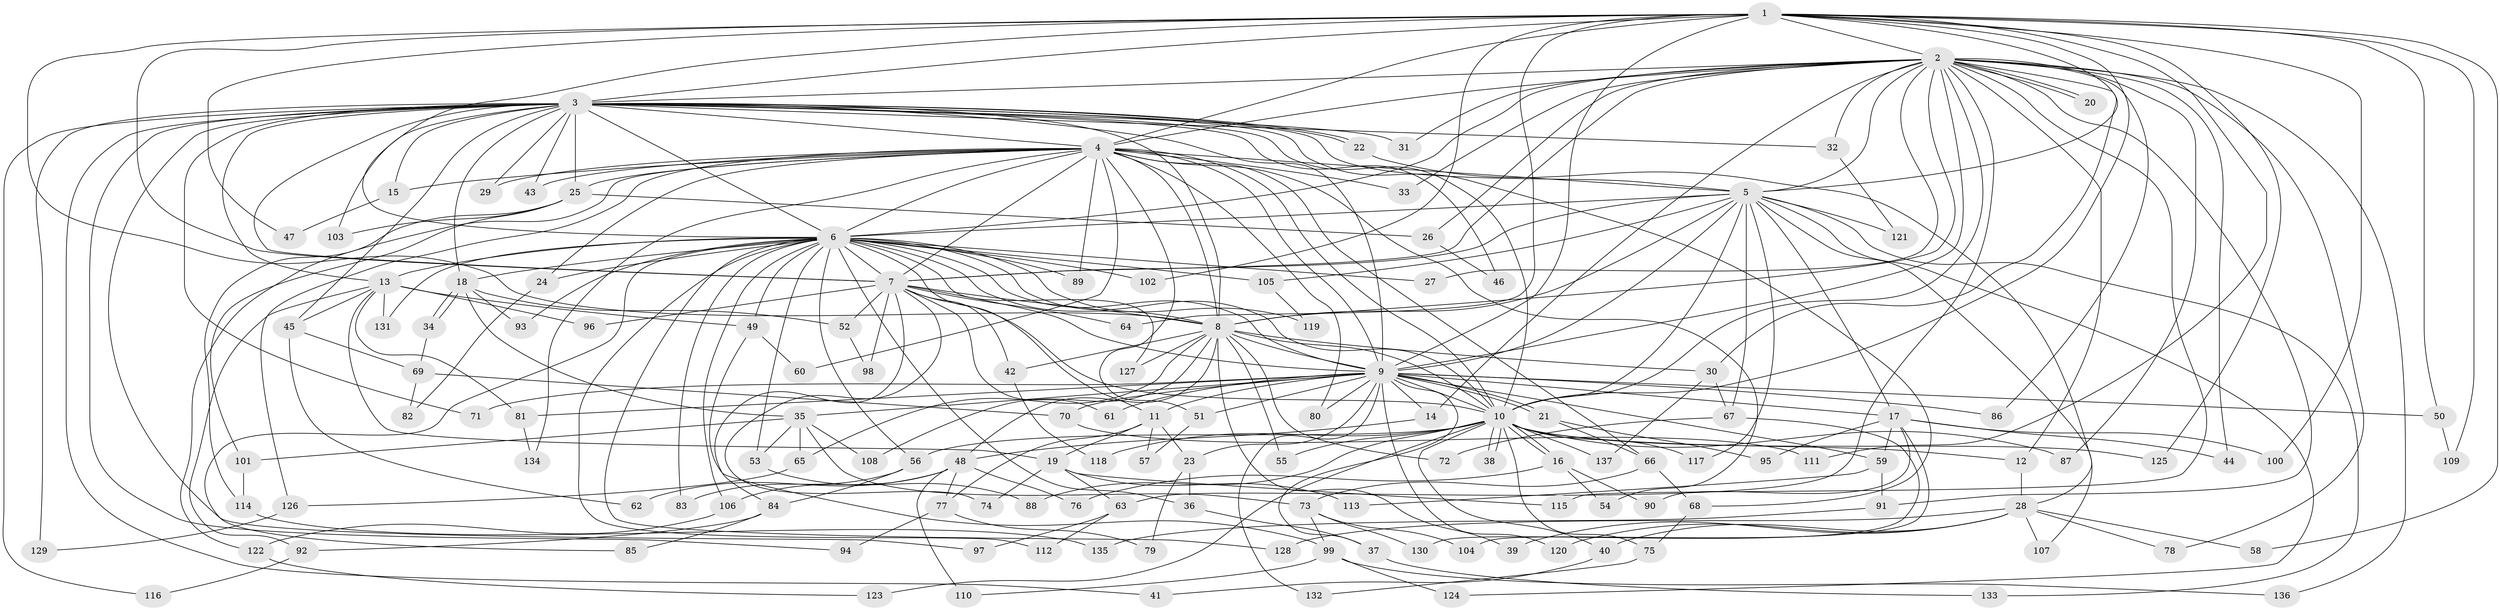 // Generated by graph-tools (version 1.1) at 2025/14/03/09/25 04:14:01]
// undirected, 137 vertices, 299 edges
graph export_dot {
graph [start="1"]
  node [color=gray90,style=filled];
  1;
  2;
  3;
  4;
  5;
  6;
  7;
  8;
  9;
  10;
  11;
  12;
  13;
  14;
  15;
  16;
  17;
  18;
  19;
  20;
  21;
  22;
  23;
  24;
  25;
  26;
  27;
  28;
  29;
  30;
  31;
  32;
  33;
  34;
  35;
  36;
  37;
  38;
  39;
  40;
  41;
  42;
  43;
  44;
  45;
  46;
  47;
  48;
  49;
  50;
  51;
  52;
  53;
  54;
  55;
  56;
  57;
  58;
  59;
  60;
  61;
  62;
  63;
  64;
  65;
  66;
  67;
  68;
  69;
  70;
  71;
  72;
  73;
  74;
  75;
  76;
  77;
  78;
  79;
  80;
  81;
  82;
  83;
  84;
  85;
  86;
  87;
  88;
  89;
  90;
  91;
  92;
  93;
  94;
  95;
  96;
  97;
  98;
  99;
  100;
  101;
  102;
  103;
  104;
  105;
  106;
  107;
  108;
  109;
  110;
  111;
  112;
  113;
  114;
  115;
  116;
  117;
  118;
  119;
  120;
  121;
  122;
  123;
  124;
  125;
  126;
  127;
  128;
  129;
  130;
  131;
  132;
  133;
  134;
  135;
  136;
  137;
  1 -- 2;
  1 -- 3;
  1 -- 4;
  1 -- 5;
  1 -- 6;
  1 -- 7;
  1 -- 8;
  1 -- 9;
  1 -- 10;
  1 -- 47;
  1 -- 50;
  1 -- 58;
  1 -- 64;
  1 -- 100;
  1 -- 102;
  1 -- 109;
  1 -- 111;
  1 -- 125;
  2 -- 3;
  2 -- 4;
  2 -- 5;
  2 -- 6;
  2 -- 7;
  2 -- 8;
  2 -- 9;
  2 -- 10;
  2 -- 12;
  2 -- 14;
  2 -- 20;
  2 -- 20;
  2 -- 26;
  2 -- 27;
  2 -- 30;
  2 -- 31;
  2 -- 32;
  2 -- 33;
  2 -- 44;
  2 -- 63;
  2 -- 78;
  2 -- 86;
  2 -- 87;
  2 -- 91;
  2 -- 115;
  2 -- 136;
  3 -- 4;
  3 -- 5;
  3 -- 6;
  3 -- 7;
  3 -- 8;
  3 -- 9;
  3 -- 10;
  3 -- 13;
  3 -- 15;
  3 -- 18;
  3 -- 22;
  3 -- 22;
  3 -- 25;
  3 -- 29;
  3 -- 31;
  3 -- 32;
  3 -- 41;
  3 -- 43;
  3 -- 45;
  3 -- 46;
  3 -- 68;
  3 -- 71;
  3 -- 94;
  3 -- 97;
  3 -- 103;
  3 -- 116;
  3 -- 129;
  4 -- 5;
  4 -- 6;
  4 -- 7;
  4 -- 8;
  4 -- 9;
  4 -- 10;
  4 -- 15;
  4 -- 24;
  4 -- 25;
  4 -- 29;
  4 -- 33;
  4 -- 43;
  4 -- 51;
  4 -- 54;
  4 -- 60;
  4 -- 66;
  4 -- 80;
  4 -- 89;
  4 -- 122;
  4 -- 126;
  4 -- 134;
  5 -- 6;
  5 -- 7;
  5 -- 8;
  5 -- 9;
  5 -- 10;
  5 -- 17;
  5 -- 67;
  5 -- 105;
  5 -- 107;
  5 -- 117;
  5 -- 121;
  5 -- 124;
  5 -- 133;
  6 -- 7;
  6 -- 8;
  6 -- 9;
  6 -- 10;
  6 -- 11;
  6 -- 13;
  6 -- 18;
  6 -- 24;
  6 -- 27;
  6 -- 36;
  6 -- 49;
  6 -- 53;
  6 -- 56;
  6 -- 83;
  6 -- 85;
  6 -- 89;
  6 -- 93;
  6 -- 102;
  6 -- 105;
  6 -- 106;
  6 -- 112;
  6 -- 119;
  6 -- 127;
  6 -- 128;
  6 -- 131;
  7 -- 8;
  7 -- 9;
  7 -- 10;
  7 -- 42;
  7 -- 52;
  7 -- 61;
  7 -- 64;
  7 -- 74;
  7 -- 84;
  7 -- 96;
  7 -- 98;
  8 -- 9;
  8 -- 10;
  8 -- 30;
  8 -- 39;
  8 -- 42;
  8 -- 48;
  8 -- 55;
  8 -- 65;
  8 -- 72;
  8 -- 108;
  8 -- 127;
  9 -- 10;
  9 -- 11;
  9 -- 14;
  9 -- 17;
  9 -- 21;
  9 -- 21;
  9 -- 23;
  9 -- 35;
  9 -- 37;
  9 -- 50;
  9 -- 51;
  9 -- 59;
  9 -- 61;
  9 -- 70;
  9 -- 71;
  9 -- 80;
  9 -- 81;
  9 -- 86;
  9 -- 120;
  9 -- 132;
  10 -- 12;
  10 -- 16;
  10 -- 16;
  10 -- 38;
  10 -- 38;
  10 -- 40;
  10 -- 55;
  10 -- 56;
  10 -- 75;
  10 -- 87;
  10 -- 88;
  10 -- 117;
  10 -- 118;
  10 -- 123;
  10 -- 125;
  10 -- 137;
  11 -- 19;
  11 -- 23;
  11 -- 57;
  11 -- 77;
  12 -- 28;
  13 -- 19;
  13 -- 45;
  13 -- 49;
  13 -- 81;
  13 -- 92;
  13 -- 96;
  13 -- 131;
  14 -- 48;
  15 -- 47;
  16 -- 54;
  16 -- 76;
  16 -- 90;
  17 -- 44;
  17 -- 59;
  17 -- 90;
  17 -- 95;
  17 -- 100;
  17 -- 104;
  18 -- 34;
  18 -- 34;
  18 -- 35;
  18 -- 52;
  18 -- 93;
  19 -- 63;
  19 -- 74;
  19 -- 113;
  19 -- 115;
  21 -- 66;
  21 -- 95;
  22 -- 28;
  23 -- 36;
  23 -- 79;
  24 -- 82;
  25 -- 26;
  25 -- 101;
  25 -- 103;
  25 -- 114;
  26 -- 46;
  28 -- 39;
  28 -- 40;
  28 -- 58;
  28 -- 78;
  28 -- 107;
  28 -- 120;
  28 -- 128;
  30 -- 67;
  30 -- 137;
  32 -- 121;
  34 -- 69;
  35 -- 53;
  35 -- 65;
  35 -- 73;
  35 -- 101;
  35 -- 108;
  36 -- 37;
  37 -- 133;
  40 -- 41;
  42 -- 118;
  45 -- 62;
  45 -- 69;
  48 -- 62;
  48 -- 76;
  48 -- 77;
  48 -- 106;
  48 -- 110;
  49 -- 60;
  49 -- 99;
  50 -- 109;
  51 -- 57;
  52 -- 98;
  53 -- 88;
  56 -- 83;
  56 -- 84;
  59 -- 91;
  59 -- 113;
  63 -- 97;
  63 -- 112;
  65 -- 126;
  66 -- 68;
  66 -- 73;
  67 -- 72;
  67 -- 130;
  68 -- 75;
  69 -- 70;
  69 -- 82;
  70 -- 111;
  73 -- 99;
  73 -- 104;
  73 -- 130;
  75 -- 132;
  77 -- 79;
  77 -- 94;
  81 -- 134;
  84 -- 85;
  84 -- 92;
  91 -- 135;
  92 -- 116;
  99 -- 110;
  99 -- 124;
  99 -- 136;
  101 -- 114;
  105 -- 119;
  106 -- 122;
  114 -- 135;
  122 -- 123;
  126 -- 129;
}
